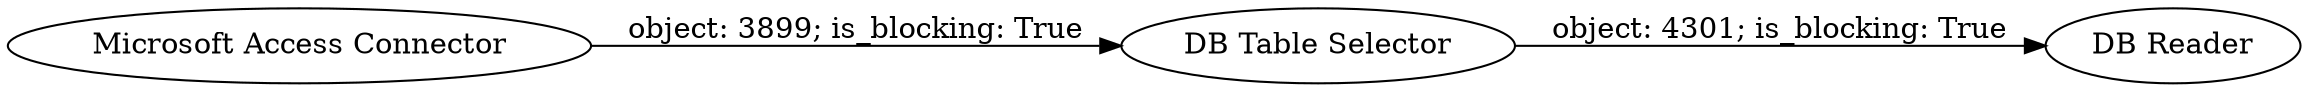 digraph {
	"2893661244229729389_22" [label="DB Reader"]
	"2893661244229729389_21" [label="DB Table Selector"]
	"2893661244229729389_20" [label="Microsoft Access Connector"]
	"2893661244229729389_20" -> "2893661244229729389_21" [label="object: 3899; is_blocking: True"]
	"2893661244229729389_21" -> "2893661244229729389_22" [label="object: 4301; is_blocking: True"]
	rankdir=LR
}
